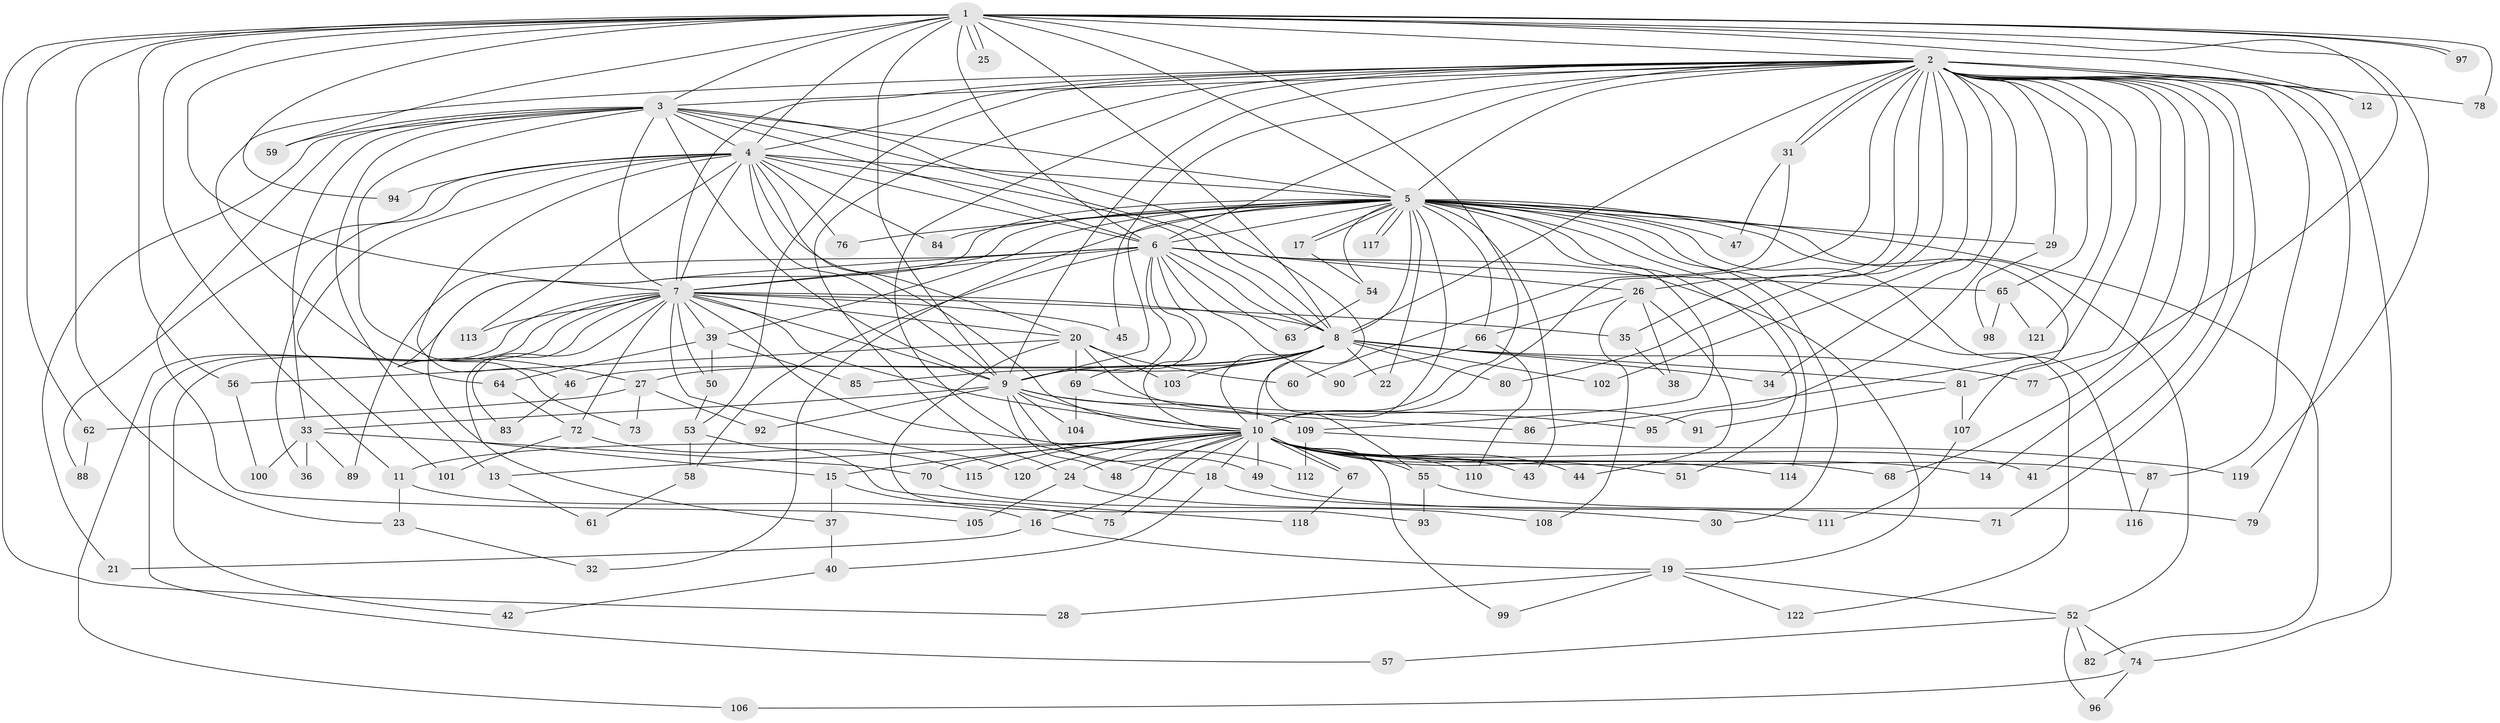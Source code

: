 // coarse degree distribution, {22: 0.013513513513513514, 3: 0.22972972972972974, 4: 0.14864864864864866, 25: 0.013513513513513514, 2: 0.35135135135135137, 6: 0.05405405405405406, 14: 0.013513513513513514, 5: 0.04054054054054054, 28: 0.02702702702702703, 20: 0.02702702702702703, 1: 0.04054054054054054, 16: 0.02702702702702703, 8: 0.013513513513513514}
// Generated by graph-tools (version 1.1) at 2025/36/03/04/25 23:36:37]
// undirected, 122 vertices, 269 edges
graph export_dot {
  node [color=gray90,style=filled];
  1;
  2;
  3;
  4;
  5;
  6;
  7;
  8;
  9;
  10;
  11;
  12;
  13;
  14;
  15;
  16;
  17;
  18;
  19;
  20;
  21;
  22;
  23;
  24;
  25;
  26;
  27;
  28;
  29;
  30;
  31;
  32;
  33;
  34;
  35;
  36;
  37;
  38;
  39;
  40;
  41;
  42;
  43;
  44;
  45;
  46;
  47;
  48;
  49;
  50;
  51;
  52;
  53;
  54;
  55;
  56;
  57;
  58;
  59;
  60;
  61;
  62;
  63;
  64;
  65;
  66;
  67;
  68;
  69;
  70;
  71;
  72;
  73;
  74;
  75;
  76;
  77;
  78;
  79;
  80;
  81;
  82;
  83;
  84;
  85;
  86;
  87;
  88;
  89;
  90;
  91;
  92;
  93;
  94;
  95;
  96;
  97;
  98;
  99;
  100;
  101;
  102;
  103;
  104;
  105;
  106;
  107;
  108;
  109;
  110;
  111;
  112;
  113;
  114;
  115;
  116;
  117;
  118;
  119;
  120;
  121;
  122;
  1 -- 2;
  1 -- 3;
  1 -- 4;
  1 -- 5;
  1 -- 6;
  1 -- 7;
  1 -- 8;
  1 -- 9;
  1 -- 10;
  1 -- 11;
  1 -- 12;
  1 -- 23;
  1 -- 25;
  1 -- 25;
  1 -- 28;
  1 -- 56;
  1 -- 59;
  1 -- 62;
  1 -- 77;
  1 -- 78;
  1 -- 94;
  1 -- 97;
  1 -- 97;
  1 -- 119;
  2 -- 3;
  2 -- 4;
  2 -- 5;
  2 -- 6;
  2 -- 7;
  2 -- 8;
  2 -- 9;
  2 -- 10;
  2 -- 12;
  2 -- 14;
  2 -- 18;
  2 -- 24;
  2 -- 26;
  2 -- 29;
  2 -- 31;
  2 -- 31;
  2 -- 34;
  2 -- 35;
  2 -- 41;
  2 -- 45;
  2 -- 53;
  2 -- 64;
  2 -- 65;
  2 -- 68;
  2 -- 71;
  2 -- 74;
  2 -- 78;
  2 -- 79;
  2 -- 80;
  2 -- 81;
  2 -- 86;
  2 -- 87;
  2 -- 95;
  2 -- 102;
  2 -- 121;
  3 -- 4;
  3 -- 5;
  3 -- 6;
  3 -- 7;
  3 -- 8;
  3 -- 9;
  3 -- 10;
  3 -- 13;
  3 -- 21;
  3 -- 33;
  3 -- 59;
  3 -- 73;
  3 -- 105;
  4 -- 5;
  4 -- 6;
  4 -- 7;
  4 -- 8;
  4 -- 9;
  4 -- 10;
  4 -- 20;
  4 -- 36;
  4 -- 46;
  4 -- 76;
  4 -- 84;
  4 -- 88;
  4 -- 94;
  4 -- 101;
  4 -- 113;
  5 -- 6;
  5 -- 7;
  5 -- 8;
  5 -- 9;
  5 -- 10;
  5 -- 17;
  5 -- 17;
  5 -- 22;
  5 -- 27;
  5 -- 29;
  5 -- 30;
  5 -- 32;
  5 -- 39;
  5 -- 43;
  5 -- 47;
  5 -- 51;
  5 -- 52;
  5 -- 54;
  5 -- 66;
  5 -- 76;
  5 -- 82;
  5 -- 84;
  5 -- 107;
  5 -- 109;
  5 -- 114;
  5 -- 116;
  5 -- 117;
  5 -- 117;
  5 -- 122;
  6 -- 7;
  6 -- 8;
  6 -- 9;
  6 -- 10;
  6 -- 15;
  6 -- 19;
  6 -- 26;
  6 -- 58;
  6 -- 63;
  6 -- 65;
  6 -- 69;
  6 -- 89;
  6 -- 90;
  7 -- 8;
  7 -- 9;
  7 -- 10;
  7 -- 20;
  7 -- 35;
  7 -- 37;
  7 -- 39;
  7 -- 42;
  7 -- 45;
  7 -- 50;
  7 -- 57;
  7 -- 72;
  7 -- 83;
  7 -- 106;
  7 -- 112;
  7 -- 113;
  7 -- 120;
  8 -- 9;
  8 -- 10;
  8 -- 22;
  8 -- 27;
  8 -- 34;
  8 -- 46;
  8 -- 55;
  8 -- 77;
  8 -- 80;
  8 -- 81;
  8 -- 85;
  8 -- 102;
  8 -- 103;
  9 -- 10;
  9 -- 33;
  9 -- 48;
  9 -- 49;
  9 -- 86;
  9 -- 92;
  9 -- 104;
  9 -- 109;
  10 -- 11;
  10 -- 13;
  10 -- 14;
  10 -- 15;
  10 -- 16;
  10 -- 18;
  10 -- 24;
  10 -- 41;
  10 -- 43;
  10 -- 44;
  10 -- 48;
  10 -- 49;
  10 -- 51;
  10 -- 55;
  10 -- 67;
  10 -- 67;
  10 -- 68;
  10 -- 70;
  10 -- 75;
  10 -- 87;
  10 -- 99;
  10 -- 110;
  10 -- 114;
  10 -- 115;
  10 -- 120;
  11 -- 16;
  11 -- 23;
  13 -- 61;
  15 -- 37;
  15 -- 75;
  16 -- 19;
  16 -- 21;
  17 -- 54;
  18 -- 40;
  18 -- 111;
  19 -- 28;
  19 -- 52;
  19 -- 99;
  19 -- 122;
  20 -- 56;
  20 -- 60;
  20 -- 69;
  20 -- 91;
  20 -- 93;
  20 -- 103;
  23 -- 32;
  24 -- 30;
  24 -- 105;
  26 -- 38;
  26 -- 44;
  26 -- 66;
  26 -- 108;
  27 -- 62;
  27 -- 73;
  27 -- 92;
  29 -- 98;
  31 -- 47;
  31 -- 60;
  33 -- 36;
  33 -- 70;
  33 -- 89;
  33 -- 100;
  35 -- 38;
  37 -- 40;
  39 -- 50;
  39 -- 64;
  39 -- 85;
  40 -- 42;
  46 -- 83;
  49 -- 71;
  50 -- 53;
  52 -- 57;
  52 -- 74;
  52 -- 82;
  52 -- 96;
  53 -- 58;
  53 -- 118;
  54 -- 63;
  55 -- 79;
  55 -- 93;
  56 -- 100;
  58 -- 61;
  62 -- 88;
  64 -- 72;
  65 -- 98;
  65 -- 121;
  66 -- 90;
  66 -- 110;
  67 -- 118;
  69 -- 95;
  69 -- 104;
  70 -- 108;
  72 -- 101;
  72 -- 115;
  74 -- 96;
  74 -- 106;
  81 -- 91;
  81 -- 107;
  87 -- 116;
  107 -- 111;
  109 -- 112;
  109 -- 119;
}
